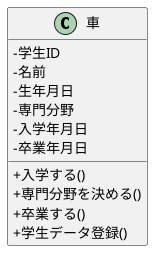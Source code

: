 @startuml 車クラス

skinparam classAttributeIconSize 0
class 車 {
 -学生ID
 -名前
 -生年月日
 -専門分野
 -入学年月日
 -卒業年月日

 +入学する()
 +専門分野を決める()
 +卒業する()
 'シーケンス図をもとに追加
 +学生データ登録()
}

@enduml